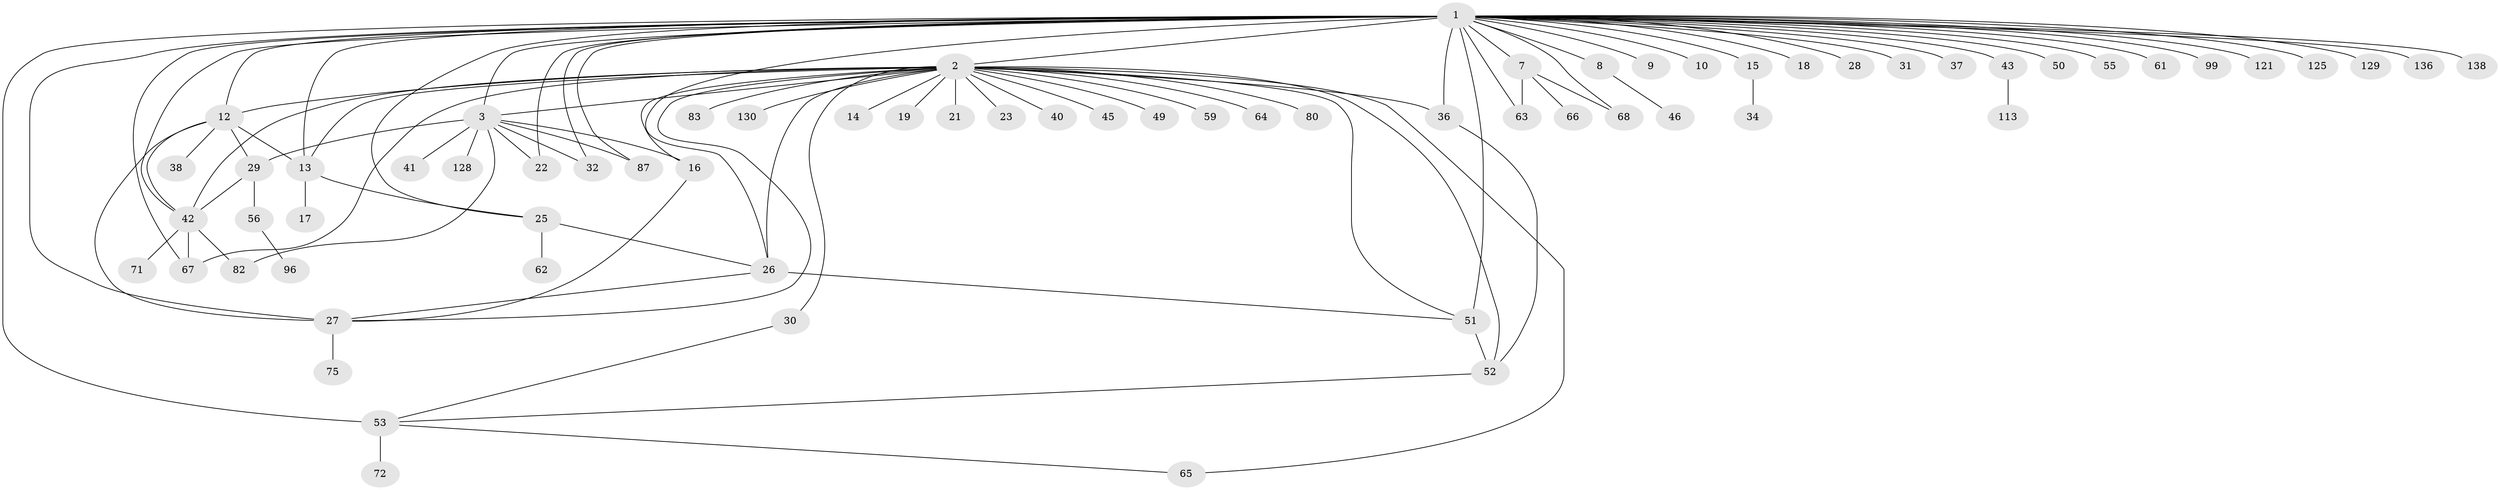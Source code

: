 // original degree distribution, {8: 0.021739130434782608, 23: 0.007246376811594203, 14: 0.007246376811594203, 40: 0.007246376811594203, 16: 0.007246376811594203, 2: 0.18115942028985507, 4: 0.08695652173913043, 3: 0.11594202898550725, 1: 0.4782608695652174, 12: 0.007246376811594203, 7: 0.021739130434782608, 6: 0.021739130434782608, 5: 0.021739130434782608, 9: 0.007246376811594203, 10: 0.007246376811594203}
// Generated by graph-tools (version 1.1) at 2025/14/03/09/25 04:14:33]
// undirected, 69 vertices, 100 edges
graph export_dot {
graph [start="1"]
  node [color=gray90,style=filled];
  1 [super="+4"];
  2 [super="+6+11+117+122+116+126+44+35+57"];
  3;
  7;
  8;
  9;
  10 [super="+39"];
  12 [super="+24"];
  13 [super="+60+47"];
  14;
  15;
  16 [super="+79"];
  17;
  18;
  19;
  21;
  22;
  23 [super="+135"];
  25 [super="+109+76"];
  26;
  27 [super="+132+91+48"];
  28;
  29;
  30 [super="+58"];
  31;
  32;
  34;
  36;
  37;
  38;
  40;
  41;
  42 [super="+81"];
  43;
  45;
  46;
  49;
  50;
  51 [super="+104+111+110"];
  52 [super="+97"];
  53 [super="+133+108"];
  55;
  56;
  59;
  61;
  62;
  63 [super="+84+101+137"];
  64;
  65;
  66;
  67 [super="+77+78"];
  68 [super="+95+106"];
  71;
  72;
  75;
  80;
  82;
  83;
  87 [super="+134+112"];
  96;
  99;
  113;
  121;
  125;
  128;
  129;
  130;
  136;
  138;
  1 -- 2 [weight=6];
  1 -- 3 [weight=4];
  1 -- 25;
  1 -- 27 [weight=2];
  1 -- 121;
  1 -- 51 [weight=5];
  1 -- 129;
  1 -- 7;
  1 -- 8 [weight=2];
  1 -- 9;
  1 -- 10 [weight=2];
  1 -- 136 [weight=2];
  1 -- 138;
  1 -- 13;
  1 -- 12 [weight=4];
  1 -- 15;
  1 -- 18;
  1 -- 22;
  1 -- 26;
  1 -- 28;
  1 -- 31;
  1 -- 32;
  1 -- 36;
  1 -- 37;
  1 -- 42;
  1 -- 43;
  1 -- 50;
  1 -- 53 [weight=3];
  1 -- 55;
  1 -- 61;
  1 -- 63 [weight=2];
  1 -- 67;
  1 -- 68;
  1 -- 87;
  1 -- 99;
  1 -- 125;
  2 -- 3;
  2 -- 14;
  2 -- 19;
  2 -- 21;
  2 -- 26 [weight=3];
  2 -- 30;
  2 -- 36;
  2 -- 42;
  2 -- 51;
  2 -- 59;
  2 -- 64;
  2 -- 16 [weight=2];
  2 -- 130;
  2 -- 40;
  2 -- 45;
  2 -- 13;
  2 -- 80;
  2 -- 49;
  2 -- 83;
  2 -- 23;
  2 -- 27;
  2 -- 12 [weight=2];
  2 -- 65;
  2 -- 67;
  2 -- 52;
  3 -- 16 [weight=2];
  3 -- 22;
  3 -- 29;
  3 -- 32;
  3 -- 41;
  3 -- 82;
  3 -- 87;
  3 -- 128;
  7 -- 63;
  7 -- 66;
  7 -- 68;
  8 -- 46;
  12 -- 13 [weight=2];
  12 -- 27;
  12 -- 29;
  12 -- 38;
  12 -- 42;
  13 -- 17;
  13 -- 25;
  15 -- 34;
  16 -- 27;
  25 -- 62;
  25 -- 26;
  26 -- 51;
  26 -- 27;
  27 -- 75;
  29 -- 56;
  29 -- 42;
  30 -- 53;
  36 -- 52;
  42 -- 71;
  42 -- 82;
  42 -- 67;
  43 -- 113;
  51 -- 52;
  52 -- 53;
  53 -- 65;
  53 -- 72;
  56 -- 96;
}
